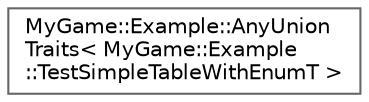 digraph "Graphical Class Hierarchy"
{
 // LATEX_PDF_SIZE
  bgcolor="transparent";
  edge [fontname=Helvetica,fontsize=10,labelfontname=Helvetica,labelfontsize=10];
  node [fontname=Helvetica,fontsize=10,shape=box,height=0.2,width=0.4];
  rankdir="LR";
  Node0 [id="Node000000",label="MyGame::Example::AnyUnion\lTraits\< MyGame::Example\l::TestSimpleTableWithEnumT \>",height=0.2,width=0.4,color="grey40", fillcolor="white", style="filled",URL="$structMyGame_1_1Example_1_1AnyUnionTraits_3_01MyGame_1_1Example_1_1TestSimpleTableWithEnumT_01_4.html",tooltip=" "];
}
